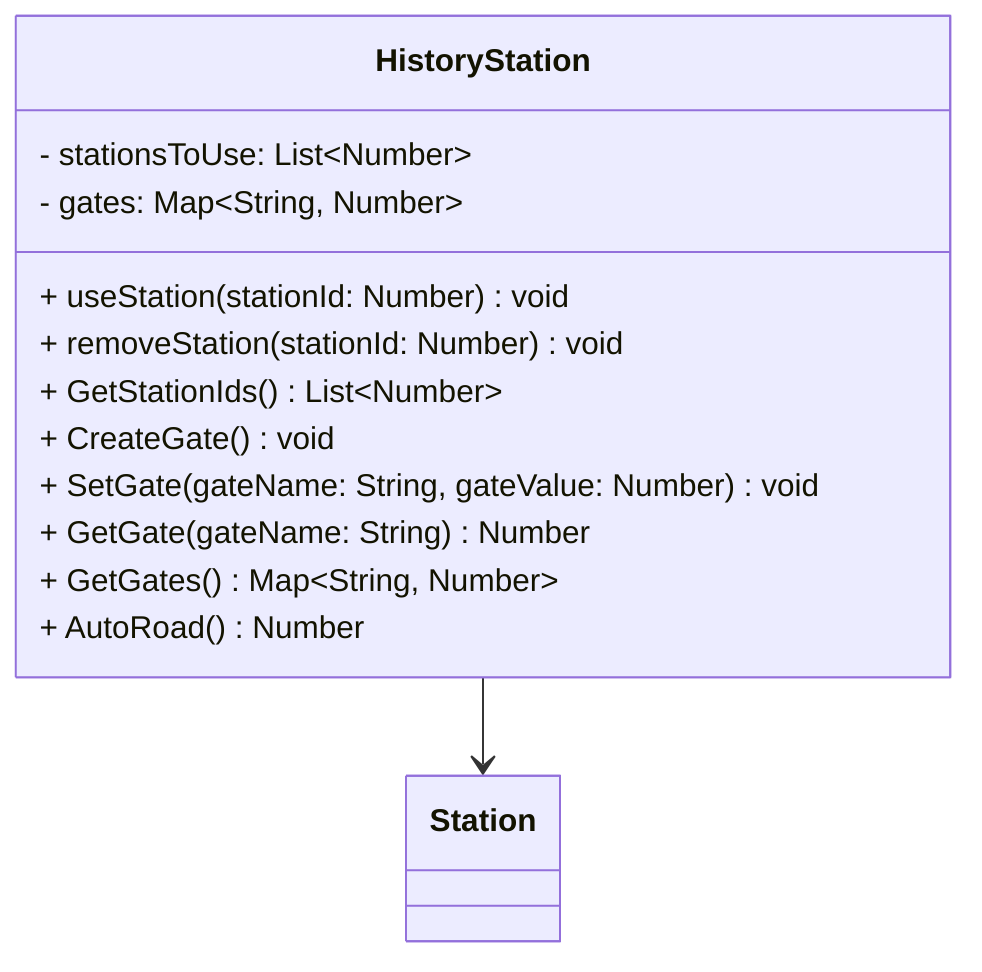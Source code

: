 classDiagram
    class HistoryStation {
        - stationsToUse: List~Number~
        - gates: Map~String, Number~

        + useStation(stationId: Number) void
        + removeStation(stationId: Number) void
        + GetStationIds() List~Number~

        + CreateGate() void
        + SetGate(gateName: String, gateValue: Number) void
        + GetGate(gateName: String) Number
        + GetGates() Map~String, Number~
        + AutoRoad() Number
    }

    HistoryStation --> Station